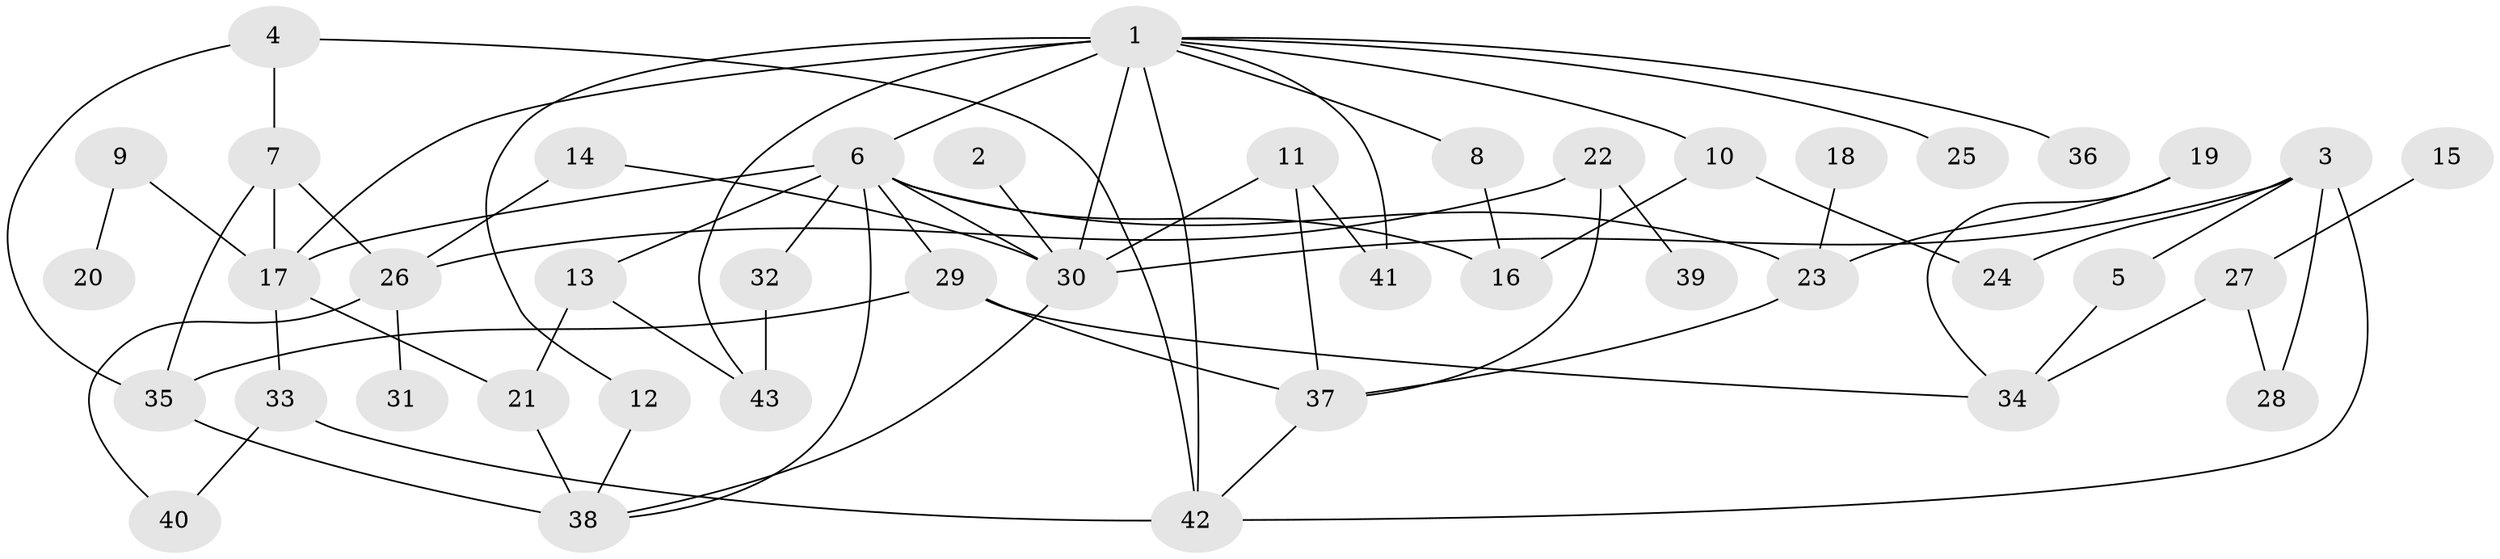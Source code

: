 // original degree distribution, {8: 0.023529411764705882, 5: 0.058823529411764705, 3: 0.27058823529411763, 9: 0.011764705882352941, 2: 0.3176470588235294, 4: 0.058823529411764705, 1: 0.2235294117647059, 6: 0.03529411764705882}
// Generated by graph-tools (version 1.1) at 2025/25/03/09/25 03:25:32]
// undirected, 43 vertices, 69 edges
graph export_dot {
graph [start="1"]
  node [color=gray90,style=filled];
  1;
  2;
  3;
  4;
  5;
  6;
  7;
  8;
  9;
  10;
  11;
  12;
  13;
  14;
  15;
  16;
  17;
  18;
  19;
  20;
  21;
  22;
  23;
  24;
  25;
  26;
  27;
  28;
  29;
  30;
  31;
  32;
  33;
  34;
  35;
  36;
  37;
  38;
  39;
  40;
  41;
  42;
  43;
  1 -- 6 [weight=1.0];
  1 -- 8 [weight=1.0];
  1 -- 10 [weight=1.0];
  1 -- 12 [weight=1.0];
  1 -- 17 [weight=1.0];
  1 -- 25 [weight=1.0];
  1 -- 30 [weight=2.0];
  1 -- 36 [weight=1.0];
  1 -- 41 [weight=1.0];
  1 -- 42 [weight=1.0];
  1 -- 43 [weight=1.0];
  2 -- 30 [weight=2.0];
  3 -- 5 [weight=1.0];
  3 -- 24 [weight=1.0];
  3 -- 28 [weight=1.0];
  3 -- 30 [weight=1.0];
  3 -- 42 [weight=1.0];
  4 -- 7 [weight=1.0];
  4 -- 35 [weight=1.0];
  4 -- 42 [weight=1.0];
  5 -- 34 [weight=1.0];
  6 -- 13 [weight=1.0];
  6 -- 16 [weight=1.0];
  6 -- 17 [weight=1.0];
  6 -- 23 [weight=1.0];
  6 -- 29 [weight=1.0];
  6 -- 30 [weight=1.0];
  6 -- 32 [weight=1.0];
  6 -- 38 [weight=1.0];
  7 -- 17 [weight=1.0];
  7 -- 26 [weight=1.0];
  7 -- 35 [weight=1.0];
  8 -- 16 [weight=1.0];
  9 -- 17 [weight=1.0];
  9 -- 20 [weight=1.0];
  10 -- 16 [weight=1.0];
  10 -- 24 [weight=1.0];
  11 -- 30 [weight=1.0];
  11 -- 37 [weight=1.0];
  11 -- 41 [weight=1.0];
  12 -- 38 [weight=1.0];
  13 -- 21 [weight=1.0];
  13 -- 43 [weight=1.0];
  14 -- 26 [weight=1.0];
  14 -- 30 [weight=1.0];
  15 -- 27 [weight=1.0];
  17 -- 21 [weight=1.0];
  17 -- 33 [weight=1.0];
  18 -- 23 [weight=1.0];
  19 -- 23 [weight=1.0];
  19 -- 34 [weight=1.0];
  21 -- 38 [weight=2.0];
  22 -- 26 [weight=1.0];
  22 -- 37 [weight=1.0];
  22 -- 39 [weight=1.0];
  23 -- 37 [weight=1.0];
  26 -- 31 [weight=1.0];
  26 -- 40 [weight=1.0];
  27 -- 28 [weight=1.0];
  27 -- 34 [weight=1.0];
  29 -- 34 [weight=1.0];
  29 -- 35 [weight=1.0];
  29 -- 37 [weight=1.0];
  30 -- 38 [weight=1.0];
  32 -- 43 [weight=1.0];
  33 -- 40 [weight=1.0];
  33 -- 42 [weight=2.0];
  35 -- 38 [weight=1.0];
  37 -- 42 [weight=1.0];
}
